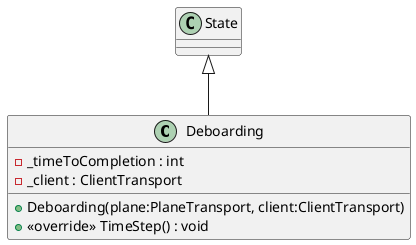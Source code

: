 @startuml
class Deboarding {
    - _timeToCompletion : int
    - _client : ClientTransport
    + Deboarding(plane:PlaneTransport, client:ClientTransport)
    + <<override>> TimeStep() : void
}
State <|-- Deboarding
@enduml
